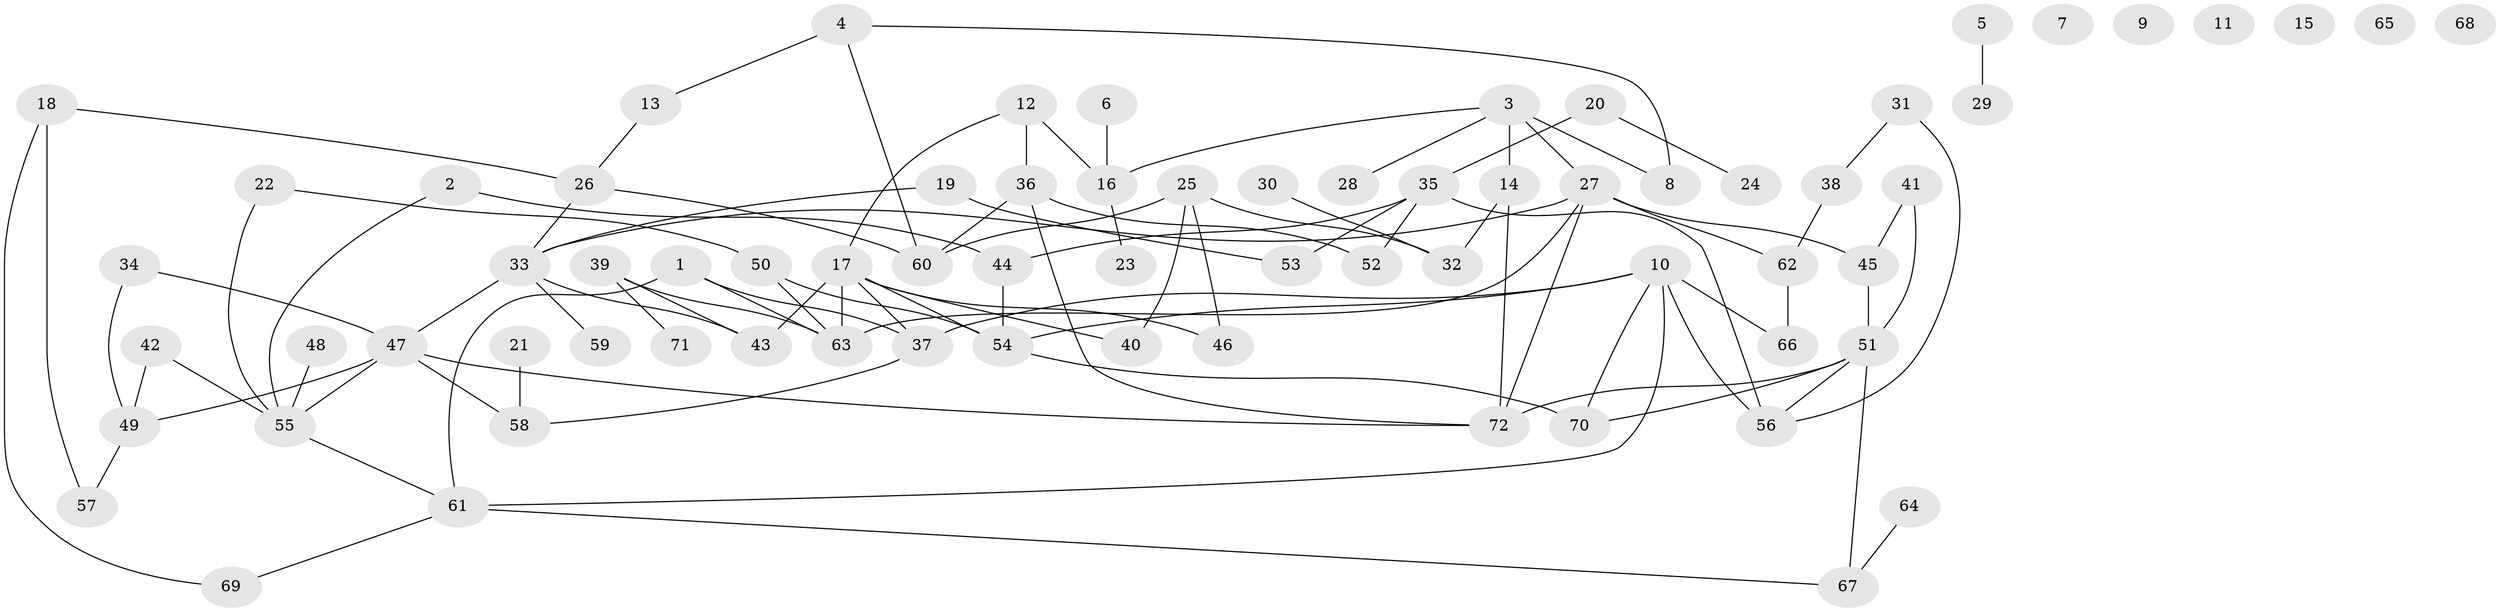// Generated by graph-tools (version 1.1) at 2025/25/03/09/25 03:25:24]
// undirected, 72 vertices, 99 edges
graph export_dot {
graph [start="1"]
  node [color=gray90,style=filled];
  1;
  2;
  3;
  4;
  5;
  6;
  7;
  8;
  9;
  10;
  11;
  12;
  13;
  14;
  15;
  16;
  17;
  18;
  19;
  20;
  21;
  22;
  23;
  24;
  25;
  26;
  27;
  28;
  29;
  30;
  31;
  32;
  33;
  34;
  35;
  36;
  37;
  38;
  39;
  40;
  41;
  42;
  43;
  44;
  45;
  46;
  47;
  48;
  49;
  50;
  51;
  52;
  53;
  54;
  55;
  56;
  57;
  58;
  59;
  60;
  61;
  62;
  63;
  64;
  65;
  66;
  67;
  68;
  69;
  70;
  71;
  72;
  1 -- 37;
  1 -- 61;
  1 -- 63;
  2 -- 44;
  2 -- 55;
  3 -- 8;
  3 -- 14;
  3 -- 16;
  3 -- 27;
  3 -- 28;
  4 -- 8;
  4 -- 13;
  4 -- 60;
  5 -- 29;
  6 -- 16;
  10 -- 37;
  10 -- 54;
  10 -- 56;
  10 -- 61;
  10 -- 66;
  10 -- 70;
  12 -- 16;
  12 -- 17;
  12 -- 36;
  13 -- 26;
  14 -- 32;
  14 -- 72;
  16 -- 23;
  17 -- 37;
  17 -- 40;
  17 -- 43;
  17 -- 46;
  17 -- 54;
  17 -- 63;
  18 -- 26;
  18 -- 57;
  18 -- 69;
  19 -- 33;
  19 -- 53;
  20 -- 24;
  20 -- 35;
  21 -- 58;
  22 -- 50;
  22 -- 55;
  25 -- 32;
  25 -- 40;
  25 -- 46;
  25 -- 60;
  26 -- 33;
  26 -- 60;
  27 -- 33;
  27 -- 45;
  27 -- 62;
  27 -- 63;
  27 -- 72;
  30 -- 32;
  31 -- 38;
  31 -- 56;
  33 -- 43;
  33 -- 47;
  33 -- 59;
  34 -- 47;
  34 -- 49;
  35 -- 44;
  35 -- 52;
  35 -- 53;
  35 -- 56;
  36 -- 52;
  36 -- 60;
  36 -- 72;
  37 -- 58;
  38 -- 62;
  39 -- 43;
  39 -- 63;
  39 -- 71;
  41 -- 45;
  41 -- 51;
  42 -- 49;
  42 -- 55;
  44 -- 54;
  45 -- 51;
  47 -- 49;
  47 -- 55;
  47 -- 58;
  47 -- 72;
  48 -- 55;
  49 -- 57;
  50 -- 54;
  50 -- 63;
  51 -- 56;
  51 -- 67;
  51 -- 70;
  51 -- 72;
  54 -- 70;
  55 -- 61;
  61 -- 67;
  61 -- 69;
  62 -- 66;
  64 -- 67;
}
